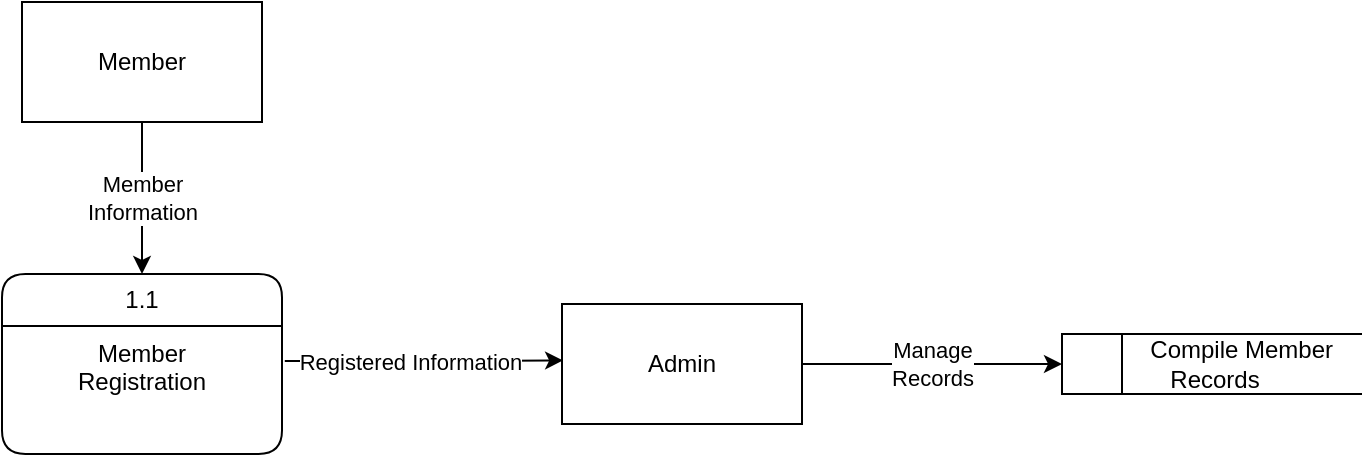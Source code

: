<mxfile version="24.4.0" type="github" pages="9">
  <diagram name="level 1 (Member Registration" id="z3cGfwZfkwhjIubWeypt">
    <mxGraphModel grid="1" page="1" gridSize="10" guides="1" tooltips="1" connect="1" arrows="1" fold="1" pageScale="1" pageWidth="850" pageHeight="1100" math="0" shadow="0">
      <root>
        <mxCell id="0" />
        <mxCell id="1" parent="0" />
        <mxCell id="EX8Zy7shsUyCUedpD0rH-1" value="Member &lt;br&gt;Information" style="edgeStyle=orthogonalEdgeStyle;rounded=0;orthogonalLoop=1;jettySize=auto;html=1;exitX=0.5;exitY=1;exitDx=0;exitDy=0;entryX=0.5;entryY=0;entryDx=0;entryDy=0;" edge="1" parent="1" source="elMBcsQxJQfE7-rjxcNW-1" target="elMBcsQxJQfE7-rjxcNW-2">
          <mxGeometry relative="1" as="geometry" />
        </mxCell>
        <mxCell id="elMBcsQxJQfE7-rjxcNW-1" value="Member " style="rounded=0;whiteSpace=wrap;html=1;" vertex="1" parent="1">
          <mxGeometry x="110" y="260" width="120" height="60" as="geometry" />
        </mxCell>
        <mxCell id="elMBcsQxJQfE7-rjxcNW-2" value="&lt;div&gt;1.1&lt;/div&gt;" style="swimlane;fontStyle=0;childLayout=stackLayout;horizontal=1;startSize=26;fillColor=none;horizontalStack=0;resizeParent=1;resizeParentMax=0;resizeLast=0;collapsible=1;marginBottom=0;whiteSpace=wrap;html=1;rounded=1;" vertex="1" parent="1">
          <mxGeometry x="100" y="396" width="140" height="90" as="geometry" />
        </mxCell>
        <mxCell id="elMBcsQxJQfE7-rjxcNW-3" value="Member &lt;br&gt;Registration" style="text;strokeColor=none;fillColor=none;align=center;verticalAlign=top;spacingLeft=4;spacingRight=4;overflow=hidden;rotatable=0;points=[[0,0.5],[1,0.5]];portConstraint=eastwest;whiteSpace=wrap;html=1;" vertex="1" parent="elMBcsQxJQfE7-rjxcNW-2">
          <mxGeometry y="26" width="140" height="64" as="geometry" />
        </mxCell>
        <mxCell id="elMBcsQxJQfE7-rjxcNW-16" value="&lt;span style=&quot;white-space: pre;&quot;&gt;&#x9;&lt;/span&gt;Compile Member Records" style="html=1;dashed=0;whiteSpace=wrap;shape=mxgraph.dfd.dataStoreID;align=center;spacingLeft=3;points=[[0,0],[0.5,0],[1,0],[0,0.5],[1,0.5],[0,1],[0.5,1],[1,1]];" vertex="1" parent="1">
          <mxGeometry x="630" y="426" width="150" height="30" as="geometry" />
        </mxCell>
        <mxCell id="elMBcsQxJQfE7-rjxcNW-20" style="edgeStyle=orthogonalEdgeStyle;rounded=0;orthogonalLoop=1;jettySize=auto;html=1;exitX=1.01;exitY=0.274;exitDx=0;exitDy=0;exitPerimeter=0;entryX=0.004;entryY=0.363;entryDx=0;entryDy=0;entryPerimeter=0;" edge="1" parent="1" source="elMBcsQxJQfE7-rjxcNW-3">
          <mxGeometry relative="1" as="geometry">
            <mxPoint x="380.56" y="439.232" as="targetPoint" />
          </mxGeometry>
        </mxCell>
        <mxCell id="elMBcsQxJQfE7-rjxcNW-21" value="Registered Information" style="edgeLabel;html=1;align=center;verticalAlign=middle;resizable=0;points=[];" vertex="1" connectable="0" parent="elMBcsQxJQfE7-rjxcNW-20">
          <mxGeometry x="-0.104" relative="1" as="geometry">
            <mxPoint as="offset" />
          </mxGeometry>
        </mxCell>
        <mxCell id="EX8Zy7shsUyCUedpD0rH-3" value="Manage &lt;br&gt;Records" style="edgeStyle=orthogonalEdgeStyle;rounded=0;orthogonalLoop=1;jettySize=auto;html=1;exitX=1;exitY=0.5;exitDx=0;exitDy=0;entryX=0;entryY=0.5;entryDx=0;entryDy=0;" edge="1" parent="1" source="EX8Zy7shsUyCUedpD0rH-2" target="elMBcsQxJQfE7-rjxcNW-16">
          <mxGeometry relative="1" as="geometry">
            <mxPoint x="700" y="436" as="targetPoint" />
          </mxGeometry>
        </mxCell>
        <mxCell id="EX8Zy7shsUyCUedpD0rH-2" value="Admin" style="rounded=0;whiteSpace=wrap;html=1;" vertex="1" parent="1">
          <mxGeometry x="380" y="411" width="120" height="60" as="geometry" />
        </mxCell>
      </root>
    </mxGraphModel>
  </diagram>
  <diagram id="8Bgsle6WBFaW4W7fLAzR" name="Level 2 (Payment)">
    <mxGraphModel grid="1" page="1" gridSize="10" guides="1" tooltips="1" connect="1" arrows="1" fold="1" pageScale="1" pageWidth="850" pageHeight="1100" math="0" shadow="0">
      <root>
        <mxCell id="0" />
        <mxCell id="1" parent="0" />
        <mxCell id="zJkR3l8xaCKapjgDyOxP-6" value="Avail Plan/ Buy product" style="edgeStyle=orthogonalEdgeStyle;rounded=0;orthogonalLoop=1;jettySize=auto;html=1;exitX=1;exitY=0.5;exitDx=0;exitDy=0;entryX=0;entryY=0.5;entryDx=0;entryDy=0;" edge="1" parent="1" source="zJkR3l8xaCKapjgDyOxP-1" target="zJkR3l8xaCKapjgDyOxP-4">
          <mxGeometry relative="1" as="geometry" />
        </mxCell>
        <mxCell id="zJkR3l8xaCKapjgDyOxP-1" value="Member" style="html=1;whiteSpace=wrap;" vertex="1" parent="1">
          <mxGeometry x="160" y="410" width="110" height="50" as="geometry" />
        </mxCell>
        <mxCell id="zJkR3l8xaCKapjgDyOxP-8" value="Amount" style="edgeStyle=orthogonalEdgeStyle;rounded=0;orthogonalLoop=1;jettySize=auto;html=1;exitX=1;exitY=0.5;exitDx=0;exitDy=0;entryX=0;entryY=0.5;entryDx=0;entryDy=0;" edge="1" parent="1" source="zJkR3l8xaCKapjgDyOxP-4" target="zJkR3l8xaCKapjgDyOxP-7">
          <mxGeometry relative="1" as="geometry" />
        </mxCell>
        <mxCell id="zJkR3l8xaCKapjgDyOxP-4" value="&lt;div&gt;2.1&lt;/div&gt;" style="swimlane;fontStyle=0;childLayout=stackLayout;horizontal=1;startSize=26;fillColor=none;horizontalStack=0;resizeParent=1;resizeParentMax=0;resizeLast=0;collapsible=1;marginBottom=0;whiteSpace=wrap;html=1;rounded=1;" vertex="1" parent="1">
          <mxGeometry x="425" y="390" width="140" height="90" as="geometry" />
        </mxCell>
        <mxCell id="zJkR3l8xaCKapjgDyOxP-5" value="&lt;div&gt;&amp;nbsp;Payment&lt;br&gt;&lt;/div&gt;" style="text;strokeColor=none;fillColor=none;align=center;verticalAlign=top;spacingLeft=4;spacingRight=4;overflow=hidden;rotatable=0;points=[[0,0.5],[1,0.5]];portConstraint=eastwest;whiteSpace=wrap;html=1;" vertex="1" parent="zJkR3l8xaCKapjgDyOxP-4">
          <mxGeometry y="26" width="140" height="64" as="geometry" />
        </mxCell>
        <mxCell id="zJkR3l8xaCKapjgDyOxP-7" value="&lt;div&gt;Admin&lt;/div&gt;" style="html=1;whiteSpace=wrap;" vertex="1" parent="1">
          <mxGeometry x="639" y="410" width="110" height="50" as="geometry" />
        </mxCell>
      </root>
    </mxGraphModel>
  </diagram>
  <diagram id="6lE6-E694tTQyDpYu1U8" name="Level 3 ( Manual Store)">
    <mxGraphModel grid="1" page="1" gridSize="10" guides="1" tooltips="1" connect="1" arrows="1" fold="1" pageScale="1" pageWidth="850" pageHeight="1100" math="0" shadow="0">
      <root>
        <mxCell id="0" />
        <mxCell id="1" parent="0" />
        <mxCell id="uYGkHv231MtDPBIHv-3o-3" value="Admin" style="html=1;dashed=0;whiteSpace=wrap;" vertex="1" parent="1">
          <mxGeometry x="98" y="270" width="100" height="50" as="geometry" />
        </mxCell>
        <mxCell id="9FlYzm3L-Niw9FdwFuEB-1" value="&lt;div&gt;3.2&lt;/div&gt;" style="swimlane;fontStyle=0;childLayout=stackLayout;horizontal=1;startSize=26;fillColor=none;horizontalStack=0;resizeParent=1;resizeParentMax=0;resizeLast=0;collapsible=1;marginBottom=0;whiteSpace=wrap;html=1;rounded=1;" vertex="1" parent="1">
          <mxGeometry x="589" y="250" width="140" height="90" as="geometry" />
        </mxCell>
        <mxCell id="9FlYzm3L-Niw9FdwFuEB-2" value="Sort Documents" style="text;strokeColor=none;fillColor=none;align=center;verticalAlign=top;spacingLeft=4;spacingRight=4;overflow=hidden;rotatable=0;points=[[0,0.5],[1,0.5]];portConstraint=eastwest;whiteSpace=wrap;html=1;" vertex="1" parent="9FlYzm3L-Niw9FdwFuEB-1">
          <mxGeometry y="26" width="140" height="64" as="geometry" />
        </mxCell>
        <mxCell id="MAay6CMEfNQml3wIyoIC-8" value="Acquire Records" style="edgeStyle=orthogonalEdgeStyle;rounded=0;orthogonalLoop=1;jettySize=auto;html=1;exitX=0.5;exitY=1;exitDx=0;exitDy=0;entryX=0.5;entryY=0;entryDx=0;entryDy=0;" edge="1" parent="1" source="9FlYzm3L-Niw9FdwFuEB-4" target="ysUQFzY5m009ouuIUF2o-1">
          <mxGeometry relative="1" as="geometry" />
        </mxCell>
        <mxCell id="9FlYzm3L-Niw9FdwFuEB-4" value="3.1" style="swimlane;fontStyle=0;childLayout=stackLayout;horizontal=1;startSize=26;fillColor=none;horizontalStack=0;resizeParent=1;resizeParentMax=0;resizeLast=0;collapsible=1;marginBottom=0;whiteSpace=wrap;html=1;rounded=1;" vertex="1" parent="1">
          <mxGeometry x="350" y="250" width="140" height="90" as="geometry" />
        </mxCell>
        <mxCell id="9FlYzm3L-Niw9FdwFuEB-5" value="&lt;div align=&quot;center&quot;&gt;Compile Documents&lt;/div&gt;" style="text;strokeColor=none;fillColor=none;align=center;verticalAlign=top;spacingLeft=4;spacingRight=4;overflow=hidden;rotatable=0;points=[[0,0.5],[1,0.5]];portConstraint=eastwest;whiteSpace=wrap;html=1;" vertex="1" parent="9FlYzm3L-Niw9FdwFuEB-4">
          <mxGeometry y="26" width="140" height="64" as="geometry" />
        </mxCell>
        <mxCell id="ysUQFzY5m009ouuIUF2o-1" value="&lt;div align=&quot;center&quot;&gt;&amp;nbsp;&amp;nbsp;&amp;nbsp; Member Record&lt;/div&gt;" style="html=1;dashed=0;whiteSpace=wrap;shape=mxgraph.dfd.dataStoreID;align=center;spacingLeft=3;points=[[0,0],[0.5,0],[1,0],[0,0.5],[1,0.5],[0,1],[0.5,1],[1,1]];" vertex="1" parent="1">
          <mxGeometry x="355" y="410" width="130" height="30" as="geometry" />
        </mxCell>
        <mxCell id="MAay6CMEfNQml3wIyoIC-3" style="edgeStyle=orthogonalEdgeStyle;rounded=0;orthogonalLoop=1;jettySize=auto;html=1;exitX=1;exitY=0.5;exitDx=0;exitDy=0;entryX=0.012;entryY=0.29;entryDx=0;entryDy=0;entryPerimeter=0;" edge="1" parent="1" source="uYGkHv231MtDPBIHv-3o-3" target="9FlYzm3L-Niw9FdwFuEB-5">
          <mxGeometry relative="1" as="geometry" />
        </mxCell>
        <mxCell id="MAay6CMEfNQml3wIyoIC-9" value="Registered Documents" style="edgeLabel;html=1;align=center;verticalAlign=middle;resizable=0;points=[];" vertex="1" connectable="0" parent="MAay6CMEfNQml3wIyoIC-3">
          <mxGeometry x="-0.078" relative="1" as="geometry">
            <mxPoint as="offset" />
          </mxGeometry>
        </mxCell>
        <mxCell id="MAay6CMEfNQml3wIyoIC-5" style="edgeStyle=orthogonalEdgeStyle;rounded=0;orthogonalLoop=1;jettySize=auto;html=1;" edge="1" parent="1" source="9FlYzm3L-Niw9FdwFuEB-5">
          <mxGeometry relative="1" as="geometry">
            <mxPoint x="589" y="290" as="targetPoint" />
            <Array as="points">
              <mxPoint x="589" y="290" />
            </Array>
          </mxGeometry>
        </mxCell>
        <mxCell id="MAay6CMEfNQml3wIyoIC-10" value="Process" style="edgeLabel;html=1;align=center;verticalAlign=middle;resizable=0;points=[];" vertex="1" connectable="0" parent="MAay6CMEfNQml3wIyoIC-5">
          <mxGeometry x="-0.099" y="-1" relative="1" as="geometry">
            <mxPoint as="offset" />
          </mxGeometry>
        </mxCell>
      </root>
    </mxGraphModel>
  </diagram>
  <diagram id="l3zGeIQ83unhhCivGkPK" name="Level 4 ( Manage Records)">
    <mxGraphModel grid="1" page="1" gridSize="10" guides="1" tooltips="1" connect="1" arrows="1" fold="1" pageScale="1" pageWidth="850" pageHeight="1100" math="0" shadow="0">
      <root>
        <mxCell id="0" />
        <mxCell id="1" parent="0" />
        <mxCell id="NJ-RLdBVNXEjMfkLDDs8-1" value="&lt;div&gt;Admin&lt;/div&gt;" style="html=1;dashed=0;whiteSpace=wrap;" vertex="1" parent="1">
          <mxGeometry x="150" y="290" width="100" height="50" as="geometry" />
        </mxCell>
        <mxCell id="1fiFuisA9kMhZ1zlt4ey-2" style="edgeStyle=orthogonalEdgeStyle;rounded=0;orthogonalLoop=1;jettySize=auto;html=1;exitX=0.993;exitY=0.611;exitDx=0;exitDy=0;entryX=0;entryY=0.5;entryDx=0;entryDy=0;exitPerimeter=0;" edge="1" parent="1" source="NJ-RLdBVNXEjMfkLDDs8-3" target="IFn_Pw0gvKs8p81vNsn0-3">
          <mxGeometry relative="1" as="geometry">
            <mxPoint x="590" y="315" as="targetPoint" />
          </mxGeometry>
        </mxCell>
        <mxCell id="IFn_Pw0gvKs8p81vNsn0-6" value="Manage Record" style="edgeLabel;html=1;align=center;verticalAlign=middle;resizable=0;points=[];" vertex="1" connectable="0" parent="1fiFuisA9kMhZ1zlt4ey-2">
          <mxGeometry x="-0.223" relative="1" as="geometry">
            <mxPoint x="8" as="offset" />
          </mxGeometry>
        </mxCell>
        <mxCell id="IFn_Pw0gvKs8p81vNsn0-5" value="Manage Record" style="edgeStyle=orthogonalEdgeStyle;rounded=0;orthogonalLoop=1;jettySize=auto;html=1;exitX=1.003;exitY=0.067;exitDx=0;exitDy=0;exitPerimeter=0;entryX=0;entryY=0.667;entryDx=0;entryDy=0;entryPerimeter=0;" edge="1" parent="1" source="NJ-RLdBVNXEjMfkLDDs8-3" target="IFn_Pw0gvKs8p81vNsn0-1">
          <mxGeometry x="0.087" relative="1" as="geometry">
            <mxPoint x="510" y="292.5" as="sourcePoint" />
            <mxPoint x="698" y="255.0" as="targetPoint" />
            <Array as="points">
              <mxPoint x="520" y="300" />
            </Array>
            <mxPoint as="offset" />
          </mxGeometry>
        </mxCell>
        <mxCell id="VgLJdrnY-NW6ijDQh8pk-2" style="edgeStyle=orthogonalEdgeStyle;rounded=0;orthogonalLoop=1;jettySize=auto;html=1;entryX=0.5;entryY=0;entryDx=0;entryDy=0;exitX=0.48;exitY=1.005;exitDx=0;exitDy=0;exitPerimeter=0;" edge="1" parent="1" source="NJ-RLdBVNXEjMfkLDDs8-3" target="VgLJdrnY-NW6ijDQh8pk-1">
          <mxGeometry relative="1" as="geometry">
            <mxPoint x="430" y="400" as="sourcePoint" />
          </mxGeometry>
        </mxCell>
        <mxCell id="VgLJdrnY-NW6ijDQh8pk-3" value="Manage Record" style="edgeLabel;html=1;align=center;verticalAlign=middle;resizable=0;points=[];" vertex="1" connectable="0" parent="VgLJdrnY-NW6ijDQh8pk-2">
          <mxGeometry x="0.106" relative="1" as="geometry">
            <mxPoint x="15" as="offset" />
          </mxGeometry>
        </mxCell>
        <mxCell id="mXD3f7PGPavrvpgRJRqs-4" value="Manage Record" style="edgeStyle=orthogonalEdgeStyle;rounded=0;orthogonalLoop=1;jettySize=auto;html=1;exitX=0.5;exitY=0;exitDx=0;exitDy=0;entryX=0.5;entryY=1;entryDx=0;entryDy=0;" edge="1" parent="1" source="NJ-RLdBVNXEjMfkLDDs8-2" target="mXD3f7PGPavrvpgRJRqs-3">
          <mxGeometry x="0.208" relative="1" as="geometry">
            <mxPoint as="offset" />
          </mxGeometry>
        </mxCell>
        <mxCell id="NJ-RLdBVNXEjMfkLDDs8-2" value="4.1" style="swimlane;fontStyle=0;childLayout=stackLayout;horizontal=1;startSize=26;fillColor=none;horizontalStack=0;resizeParent=1;resizeParentMax=0;resizeLast=0;collapsible=1;marginBottom=0;whiteSpace=wrap;html=1;rounded=1;" vertex="1" parent="1">
          <mxGeometry x="370" y="270" width="140" height="90" as="geometry" />
        </mxCell>
        <mxCell id="1fiFuisA9kMhZ1zlt4ey-1" value="Access Records" style="edgeStyle=orthogonalEdgeStyle;rounded=0;orthogonalLoop=1;jettySize=auto;html=1;exitX=1;exitY=0.5;exitDx=0;exitDy=0;entryX=0.007;entryY=0.297;entryDx=0;entryDy=0;entryPerimeter=0;" edge="1" parent="1" source="NJ-RLdBVNXEjMfkLDDs8-1" target="NJ-RLdBVNXEjMfkLDDs8-3">
          <mxGeometry relative="1" as="geometry" />
        </mxCell>
        <mxCell id="IFn_Pw0gvKs8p81vNsn0-1" value="&lt;div align=&quot;center&quot;&gt;&amp;nbsp;&amp;nbsp;&amp;nbsp;&amp;nbsp;&amp;nbsp; Member Records&lt;br&gt;&lt;/div&gt;" style="html=1;dashed=0;whiteSpace=wrap;shape=mxgraph.dfd.dataStoreID;align=center;spacingLeft=3;points=[[0,0],[0.5,0],[1,0],[0,0.5],[1,0.5],[0,1],[0.5,1],[1,1]];" vertex="1" parent="1">
          <mxGeometry x="620" y="280" width="140" height="30" as="geometry" />
        </mxCell>
        <mxCell id="IFn_Pw0gvKs8p81vNsn0-3" value="&amp;nbsp;&amp;nbsp;&amp;nbsp;&amp;nbsp;&amp;nbsp;&amp;nbsp;&amp;nbsp;&amp;nbsp; Product Records" style="html=1;dashed=0;whiteSpace=wrap;shape=mxgraph.dfd.dataStoreID;align=left;spacingLeft=3;points=[[0,0],[0.5,0],[1,0],[0,0.5],[1,0.5],[0,1],[0.5,1],[1,1]];" vertex="1" parent="1">
          <mxGeometry x="620" y="320" width="140" height="30" as="geometry" />
        </mxCell>
        <mxCell id="VgLJdrnY-NW6ijDQh8pk-1" value="&amp;nbsp;&amp;nbsp;&amp;nbsp;&amp;nbsp;&amp;nbsp;&amp;nbsp;&amp;nbsp;&amp;nbsp; Coach Records" style="html=1;dashed=0;whiteSpace=wrap;shape=mxgraph.dfd.dataStoreID;align=left;spacingLeft=3;points=[[0,0],[0.5,0],[1,0],[0,0.5],[1,0.5],[0,1],[0.5,1],[1,1]];" vertex="1" parent="1">
          <mxGeometry x="367" y="420" width="140" height="30" as="geometry" />
        </mxCell>
        <mxCell id="NJ-RLdBVNXEjMfkLDDs8-3" value="&lt;div&gt;Manage&lt;br&gt;&lt;/div&gt;&lt;div&gt;Records&lt;br&gt;&lt;/div&gt;" style="text;strokeColor=none;fillColor=none;align=center;verticalAlign=top;spacingLeft=4;spacingRight=4;overflow=hidden;rotatable=0;points=[[0,0.5],[1,0.5]];portConstraint=eastwest;whiteSpace=wrap;html=1;" vertex="1" parent="1">
          <mxGeometry x="370" y="296" width="140" height="64" as="geometry" />
        </mxCell>
        <mxCell id="mXD3f7PGPavrvpgRJRqs-3" value="&lt;div align=&quot;center&quot;&gt;&amp;nbsp;&amp;nbsp;&amp;nbsp;&amp;nbsp;&amp;nbsp; Gym Equipment&amp;nbsp;&amp;nbsp;&amp;nbsp;&amp;nbsp;&amp;nbsp; Records&lt;br&gt;&lt;/div&gt;" style="html=1;dashed=0;whiteSpace=wrap;shape=mxgraph.dfd.dataStoreID;align=center;spacingLeft=3;points=[[0,0],[0.5,0],[1,0],[0,0.5],[1,0.5],[0,1],[0.5,1],[1,1]];" vertex="1" parent="1">
          <mxGeometry x="370" y="190" width="140" height="30" as="geometry" />
        </mxCell>
      </root>
    </mxGraphModel>
  </diagram>
  <diagram id="a6SmZoKrGqRR1eTZBIgX" name="Level 5 (Coach Registration)">
    <mxGraphModel grid="1" page="1" gridSize="10" guides="1" tooltips="1" connect="1" arrows="1" fold="1" pageScale="1" pageWidth="850" pageHeight="1100" math="0" shadow="0">
      <root>
        <mxCell id="0" />
        <mxCell id="1" parent="0" />
        <mxCell id="aNdpK6WgqBrPWAWCSbIw-1" value="Admin " style="html=1;dashed=0;whiteSpace=wrap;" vertex="1" parent="1">
          <mxGeometry x="100" y="350" width="100" height="50" as="geometry" />
        </mxCell>
        <mxCell id="4Jaw1SRWJ76kC8xr8qXb-1" value="Register" style="edgeStyle=orthogonalEdgeStyle;rounded=0;orthogonalLoop=1;jettySize=auto;html=1;exitX=1;exitY=0.5;exitDx=0;exitDy=0;entryX=0.007;entryY=0.297;entryDx=0;entryDy=0;entryPerimeter=0;" edge="1" parent="1" source="aNdpK6WgqBrPWAWCSbIw-1">
          <mxGeometry relative="1" as="geometry">
            <mxPoint x="350.98" y="375.008" as="targetPoint" />
          </mxGeometry>
        </mxCell>
        <mxCell id="dMRQkGLPiDAvPxZtel-j-2" value="Save" style="edgeStyle=orthogonalEdgeStyle;rounded=0;orthogonalLoop=1;jettySize=auto;html=1;exitX=1;exitY=0.5;exitDx=0;exitDy=0;entryX=0;entryY=0.5;entryDx=0;entryDy=0;" edge="1" parent="1" source="JQ83hAYIvKhdOY6tjY-O-1" target="dMRQkGLPiDAvPxZtel-j-1">
          <mxGeometry relative="1" as="geometry">
            <mxPoint as="offset" />
          </mxGeometry>
        </mxCell>
        <mxCell id="JQ83hAYIvKhdOY6tjY-O-1" value="5.1" style="swimlane;fontStyle=0;childLayout=stackLayout;horizontal=1;startSize=26;fillColor=none;horizontalStack=0;resizeParent=1;resizeParentMax=0;resizeLast=0;collapsible=1;marginBottom=0;whiteSpace=wrap;html=1;rounded=1;" vertex="1" parent="1">
          <mxGeometry x="350" y="330" width="140" height="90" as="geometry" />
        </mxCell>
        <mxCell id="JQ83hAYIvKhdOY6tjY-O-2" value="Register Coach Information" style="text;strokeColor=none;fillColor=none;align=center;verticalAlign=top;spacingLeft=4;spacingRight=4;overflow=hidden;rotatable=0;points=[[0,0.5],[1,0.5]];portConstraint=eastwest;whiteSpace=wrap;html=1;" vertex="1" parent="JQ83hAYIvKhdOY6tjY-O-1">
          <mxGeometry y="26" width="140" height="64" as="geometry" />
        </mxCell>
        <mxCell id="dMRQkGLPiDAvPxZtel-j-1" value="&amp;nbsp;&amp;nbsp;&amp;nbsp;&amp;nbsp;&amp;nbsp;&amp;nbsp;&amp;nbsp;&amp;nbsp; Coach Record" style="html=1;dashed=0;whiteSpace=wrap;shape=mxgraph.dfd.dataStoreID;align=left;spacingLeft=3;points=[[0,0],[0.5,0],[1,0],[0,0.5],[1,0.5],[0,1],[0.5,1],[1,1]];" vertex="1" parent="1">
          <mxGeometry x="604" y="360" width="116" height="30" as="geometry" />
        </mxCell>
      </root>
    </mxGraphModel>
  </diagram>
  <diagram id="s9CoTMTmF1WTMB8h3FyP" name="Level 6 ( Product)">
    <mxGraphModel grid="1" page="1" gridSize="10" guides="1" tooltips="1" connect="1" arrows="1" fold="1" pageScale="1" pageWidth="850" pageHeight="1100" math="0" shadow="0">
      <root>
        <mxCell id="0" />
        <mxCell id="1" parent="0" />
        <mxCell id="o34skNcHhkYIbtj5CVax-1" value="Admin" style="html=1;dashed=0;whiteSpace=wrap;" vertex="1" parent="1">
          <mxGeometry x="111" y="210" width="100" height="50" as="geometry" />
        </mxCell>
        <mxCell id="o34skNcHhkYIbtj5CVax-2" value="&lt;div&gt;6.1&lt;/div&gt;" style="swimlane;fontStyle=0;childLayout=stackLayout;horizontal=1;startSize=26;fillColor=none;horizontalStack=0;resizeParent=1;resizeParentMax=0;resizeLast=0;collapsible=1;marginBottom=0;whiteSpace=wrap;html=1;rounded=1;" vertex="1" parent="1">
          <mxGeometry x="360" y="190" width="140" height="90" as="geometry" />
        </mxCell>
        <mxCell id="o34skNcHhkYIbtj5CVax-3" value="Add Products" style="text;strokeColor=none;fillColor=none;align=center;verticalAlign=top;spacingLeft=4;spacingRight=4;overflow=hidden;rotatable=0;points=[[0,0.5],[1,0.5]];portConstraint=eastwest;whiteSpace=wrap;html=1;" vertex="1" parent="o34skNcHhkYIbtj5CVax-2">
          <mxGeometry y="26" width="140" height="64" as="geometry" />
        </mxCell>
        <mxCell id="Du3wHev5yOtMy9_J-NqI-8" value="Input product details" style="edgeStyle=orthogonalEdgeStyle;rounded=0;orthogonalLoop=1;jettySize=auto;html=1;exitX=1;exitY=0.5;exitDx=0;exitDy=0;entryX=0;entryY=0.299;entryDx=0;entryDy=0;entryPerimeter=0;" edge="1" parent="1" source="o34skNcHhkYIbtj5CVax-1" target="o34skNcHhkYIbtj5CVax-3">
          <mxGeometry relative="1" as="geometry" />
        </mxCell>
        <mxCell id="Du3wHev5yOtMy9_J-NqI-9" value="Save Information" style="edgeStyle=orthogonalEdgeStyle;rounded=0;orthogonalLoop=1;jettySize=auto;html=1;exitX=1;exitY=0.5;exitDx=0;exitDy=0;entryX=0.004;entryY=0.288;entryDx=0;entryDy=0;entryPerimeter=0;" edge="1" parent="1" source="o34skNcHhkYIbtj5CVax-2">
          <mxGeometry relative="1" as="geometry">
            <mxPoint x="638.56" y="234.432" as="targetPoint" />
          </mxGeometry>
        </mxCell>
        <mxCell id="Q2jAUix9p50jg2i1Cs7r-1" value="&amp;nbsp;&amp;nbsp;&amp;nbsp;&amp;nbsp;&amp;nbsp;&amp;nbsp;&amp;nbsp;&amp;nbsp; Product Inventory" style="html=1;dashed=0;whiteSpace=wrap;shape=mxgraph.dfd.dataStoreID;align=left;spacingLeft=3;points=[[0,0],[0.5,0],[1,0],[0,0.5],[1,0.5],[0,1],[0.5,1],[1,1]];" vertex="1" parent="1">
          <mxGeometry x="640" y="220" width="146" height="30" as="geometry" />
        </mxCell>
      </root>
    </mxGraphModel>
  </diagram>
  <diagram id="mXVfxUXH62noX8VDHMR_" name="Level 7 ( Purchased Product)">
    <mxGraphModel grid="1" page="1" gridSize="10" guides="1" tooltips="1" connect="1" arrows="1" fold="1" pageScale="1" pageWidth="850" pageHeight="1100" math="0" shadow="0">
      <root>
        <mxCell id="0" />
        <mxCell id="1" parent="0" />
        <mxCell id="4tfBfzYOBOgy_aukNtXc-1" value="Member" style="html=1;dashed=0;whiteSpace=wrap;" vertex="1" parent="1">
          <mxGeometry x="320" y="535" width="100" height="50" as="geometry" />
        </mxCell>
        <mxCell id="4tfBfzYOBOgy_aukNtXc-2" value="&amp;nbsp;&amp;nbsp;&amp;nbsp;&amp;nbsp;&amp;nbsp;&amp;nbsp;&amp;nbsp;&amp;nbsp; Product Records" style="html=1;dashed=0;whiteSpace=wrap;shape=mxgraph.dfd.dataStoreID;align=left;spacingLeft=3;points=[[0,0],[0.5,0],[1,0],[0,0.5],[1,0.5],[0,1],[0.5,1],[1,1]];" vertex="1" parent="1">
          <mxGeometry x="1338" y="548" width="140" height="30" as="geometry" />
        </mxCell>
        <mxCell id="EMIVLLwNcJoATEvth9qD-1" value="&lt;div&gt;7.1&lt;/div&gt;" style="swimlane;fontStyle=0;childLayout=stackLayout;horizontal=1;startSize=26;fillColor=none;horizontalStack=0;resizeParent=1;resizeParentMax=0;resizeLast=0;collapsible=1;marginBottom=0;whiteSpace=wrap;html=1;rounded=1;" vertex="1" parent="1">
          <mxGeometry x="575" y="505" width="140" height="90" as="geometry" />
        </mxCell>
        <mxCell id="EMIVLLwNcJoATEvth9qD-2" value="Product" style="text;strokeColor=none;fillColor=none;align=center;verticalAlign=top;spacingLeft=4;spacingRight=4;overflow=hidden;rotatable=0;points=[[0,0.5],[1,0.5]];portConstraint=eastwest;whiteSpace=wrap;html=1;" vertex="1" parent="EMIVLLwNcJoATEvth9qD-1">
          <mxGeometry y="26" width="140" height="64" as="geometry" />
        </mxCell>
        <mxCell id="EMIVLLwNcJoATEvth9qD-5" value="Inquire" style="edgeStyle=orthogonalEdgeStyle;rounded=0;orthogonalLoop=1;jettySize=auto;html=1;entryX=-0.002;entryY=0.464;entryDx=0;entryDy=0;entryPerimeter=0;" edge="1" parent="1" source="4tfBfzYOBOgy_aukNtXc-1" target="EMIVLLwNcJoATEvth9qD-2">
          <mxGeometry relative="1" as="geometry" />
        </mxCell>
        <mxCell id="EMIVLLwNcJoATEvth9qD-6" value="7.2" style="swimlane;fontStyle=0;childLayout=stackLayout;horizontal=1;startSize=26;fillColor=none;horizontalStack=0;resizeParent=1;resizeParentMax=0;resizeLast=0;collapsible=1;marginBottom=0;whiteSpace=wrap;html=1;rounded=1;" vertex="1" parent="1">
          <mxGeometry x="840" y="505" width="140" height="90" as="geometry" />
        </mxCell>
        <mxCell id="EMIVLLwNcJoATEvth9qD-7" value="Payment" style="text;strokeColor=none;fillColor=none;align=center;verticalAlign=top;spacingLeft=4;spacingRight=4;overflow=hidden;rotatable=0;points=[[0,0.5],[1,0.5]];portConstraint=eastwest;whiteSpace=wrap;html=1;" vertex="1" parent="EMIVLLwNcJoATEvth9qD-6">
          <mxGeometry y="26" width="140" height="64" as="geometry" />
        </mxCell>
        <mxCell id="EMIVLLwNcJoATEvth9qD-8" value="7.3" style="swimlane;fontStyle=0;childLayout=stackLayout;horizontal=1;startSize=26;fillColor=none;horizontalStack=0;resizeParent=1;resizeParentMax=0;resizeLast=0;collapsible=1;marginBottom=0;whiteSpace=wrap;html=1;rounded=1;" vertex="1" parent="1">
          <mxGeometry x="1090" y="505" width="140" height="90" as="geometry" />
        </mxCell>
        <mxCell id="EMIVLLwNcJoATEvth9qD-9" value="Purchase &lt;br&gt;Product" style="text;strokeColor=none;fillColor=none;align=center;verticalAlign=top;spacingLeft=4;spacingRight=4;overflow=hidden;rotatable=0;points=[[0,0.5],[1,0.5]];portConstraint=eastwest;whiteSpace=wrap;html=1;" vertex="1" parent="EMIVLLwNcJoATEvth9qD-8">
          <mxGeometry y="26" width="140" height="64" as="geometry" />
        </mxCell>
        <mxCell id="VvSktHclRCZyt8rdjWFe-1" value="Product details" style="edgeStyle=orthogonalEdgeStyle;rounded=0;orthogonalLoop=1;jettySize=auto;html=1;" edge="1" parent="1" source="EMIVLLwNcJoATEvth9qD-2" target="EMIVLLwNcJoATEvth9qD-7">
          <mxGeometry relative="1" as="geometry" />
        </mxCell>
        <mxCell id="VvSktHclRCZyt8rdjWFe-2" value="&amp;nbsp;" style="edgeStyle=orthogonalEdgeStyle;rounded=0;orthogonalLoop=1;jettySize=auto;html=1;" edge="1" parent="1" source="EMIVLLwNcJoATEvth9qD-7" target="EMIVLLwNcJoATEvth9qD-9">
          <mxGeometry relative="1" as="geometry" />
        </mxCell>
        <mxCell id="YXIpDRQOvIRI8JUqafxw-1" value="Purchased" style="edgeLabel;html=1;align=center;verticalAlign=middle;resizable=0;points=[];" vertex="1" connectable="0" parent="VvSktHclRCZyt8rdjWFe-2">
          <mxGeometry x="0.19" relative="1" as="geometry">
            <mxPoint x="-16" as="offset" />
          </mxGeometry>
        </mxCell>
        <mxCell id="VvSktHclRCZyt8rdjWFe-6" value="Update" style="edgeStyle=orthogonalEdgeStyle;rounded=0;orthogonalLoop=1;jettySize=auto;html=1;entryX=0;entryY=0.5;entryDx=0;entryDy=0;" edge="1" parent="1" source="EMIVLLwNcJoATEvth9qD-9" target="4tfBfzYOBOgy_aukNtXc-2">
          <mxGeometry relative="1" as="geometry" />
        </mxCell>
      </root>
    </mxGraphModel>
  </diagram>
  <diagram id="vZ23orxCnvXBri1TCO8d" name="Level 8 ( Equipment Purchase)">
    <mxGraphModel dx="969" dy="536" grid="1" gridSize="10" guides="1" tooltips="1" connect="1" arrows="1" fold="1" page="1" pageScale="1" pageWidth="850" pageHeight="1100" math="0" shadow="0">
      <root>
        <mxCell id="0" />
        <mxCell id="1" parent="0" />
        <mxCell id="XMQXbS2zX25QgithHaK3-1" value="Admin" style="html=1;dashed=0;whiteSpace=wrap;" vertex="1" parent="1">
          <mxGeometry x="80" y="230" width="100" height="50" as="geometry" />
        </mxCell>
        <mxCell id="XMQXbS2zX25QgithHaK3-2" value="8.1" style="swimlane;fontStyle=0;childLayout=stackLayout;horizontal=1;startSize=26;fillColor=none;horizontalStack=0;resizeParent=1;resizeParentMax=0;resizeLast=0;collapsible=1;marginBottom=0;whiteSpace=wrap;html=1;rounded=1;" vertex="1" parent="1">
          <mxGeometry x="310" y="211" width="140" height="90" as="geometry" />
        </mxCell>
        <mxCell id="XMQXbS2zX25QgithHaK3-3" value="Add &lt;br&gt;Gym Epuipment" style="text;strokeColor=none;fillColor=none;align=center;verticalAlign=top;spacingLeft=4;spacingRight=4;overflow=hidden;rotatable=0;points=[[0,0.5],[1,0.5]];portConstraint=eastwest;whiteSpace=wrap;html=1;" vertex="1" parent="XMQXbS2zX25QgithHaK3-2">
          <mxGeometry y="26" width="140" height="64" as="geometry" />
        </mxCell>
        <mxCell id="NTblh4Joc5dRuefGxfjI-1" value="Equipment Details" style="edgeStyle=orthogonalEdgeStyle;rounded=0;orthogonalLoop=1;jettySize=auto;html=1;entryX=0.007;entryY=0.281;entryDx=0;entryDy=0;entryPerimeter=0;" edge="1" parent="1" source="XMQXbS2zX25QgithHaK3-1" target="XMQXbS2zX25QgithHaK3-3">
          <mxGeometry relative="1" as="geometry" />
        </mxCell>
        <mxCell id="NTblh4Joc5dRuefGxfjI-8" value="Save Information" style="edgeStyle=orthogonalEdgeStyle;rounded=0;orthogonalLoop=1;jettySize=auto;html=1;entryX=0.007;entryY=0.298;entryDx=0;entryDy=0;entryPerimeter=0;" edge="1" parent="1" source="XMQXbS2zX25QgithHaK3-2">
          <mxGeometry relative="1" as="geometry">
            <mxPoint x="560.98" y="256.072" as="targetPoint" />
          </mxGeometry>
        </mxCell>
        <mxCell id="sDDV5CWy7WVVrk7JkCrk-1" value="&amp;nbsp;&amp;nbsp;&amp;nbsp;&amp;nbsp;&amp;nbsp;&amp;nbsp;&amp;nbsp;&amp;nbsp; Gym Equipment Inventory" style="html=1;dashed=0;whiteSpace=wrap;shape=mxgraph.dfd.dataStoreID;align=left;spacingLeft=3;points=[[0,0],[0.5,0],[1,0],[0,0.5],[1,0.5],[0,1],[0.5,1],[1,1]];" vertex="1" parent="1">
          <mxGeometry x="560" y="240" width="190" height="30" as="geometry" />
        </mxCell>
      </root>
    </mxGraphModel>
  </diagram>
  <diagram id="zX5cx807GDmAhQDH0rzG" name="Level 11 ( Gym Equipment Record)">
    <mxGraphModel grid="1" page="1" gridSize="10" guides="1" tooltips="1" connect="1" arrows="1" fold="1" pageScale="1" pageWidth="850" pageHeight="1100" math="0" shadow="0">
      <root>
        <mxCell id="0" />
        <mxCell id="1" parent="0" />
        <mxCell id="ZRUVKPpUZsjhZxhe9DQF-1" value="Admin" style="html=1;dashed=0;whiteSpace=wrap;" vertex="1" parent="1">
          <mxGeometry x="170" y="310" width="100" height="50" as="geometry" />
        </mxCell>
        <mxCell id="ZRUVKPpUZsjhZxhe9DQF-2" value="11.1" style="swimlane;fontStyle=0;childLayout=stackLayout;horizontal=1;startSize=26;fillColor=none;horizontalStack=0;resizeParent=1;resizeParentMax=0;resizeLast=0;collapsible=1;marginBottom=0;whiteSpace=wrap;html=1;rounded=1;" vertex="1" parent="1">
          <mxGeometry x="370" y="290" width="140" height="90" as="geometry" />
        </mxCell>
        <mxCell id="ZRUVKPpUZsjhZxhe9DQF-3" value="&lt;div&gt;Purchased&lt;br&gt;&lt;/div&gt;&lt;div&gt;Gym Equipment &lt;br&gt;&lt;/div&gt;" style="text;strokeColor=none;fillColor=none;align=center;verticalAlign=top;spacingLeft=4;spacingRight=4;overflow=hidden;rotatable=0;points=[[0,0.5],[1,0.5]];portConstraint=eastwest;whiteSpace=wrap;html=1;" vertex="1" parent="ZRUVKPpUZsjhZxhe9DQF-2">
          <mxGeometry y="26" width="140" height="64" as="geometry" />
        </mxCell>
        <mxCell id="WcPHfYvK3AYB3ClKl_m8-1" value="11.2" style="swimlane;fontStyle=0;childLayout=stackLayout;horizontal=1;startSize=26;fillColor=none;horizontalStack=0;resizeParent=1;resizeParentMax=0;resizeLast=0;collapsible=1;marginBottom=0;whiteSpace=wrap;html=1;rounded=1;" vertex="1" parent="1">
          <mxGeometry x="614" y="290" width="140" height="90" as="geometry" />
        </mxCell>
        <mxCell id="WcPHfYvK3AYB3ClKl_m8-2" value="Equipment Information" style="text;strokeColor=none;fillColor=none;align=center;verticalAlign=top;spacingLeft=4;spacingRight=4;overflow=hidden;rotatable=0;points=[[0,0.5],[1,0.5]];portConstraint=eastwest;whiteSpace=wrap;html=1;" vertex="1" parent="WcPHfYvK3AYB3ClKl_m8-1">
          <mxGeometry y="26" width="140" height="64" as="geometry" />
        </mxCell>
        <mxCell id="UapzBIyRR396OK_al6WL-2" value="Record" style="edgeStyle=orthogonalEdgeStyle;rounded=0;orthogonalLoop=1;jettySize=auto;html=1;" edge="1" parent="1" source="WcPHfYvK3AYB3ClKl_m8-3" target="UapzBIyRR396OK_al6WL-1">
          <mxGeometry relative="1" as="geometry" />
        </mxCell>
        <mxCell id="WcPHfYvK3AYB3ClKl_m8-3" value="11.3" style="swimlane;fontStyle=0;childLayout=stackLayout;horizontal=1;startSize=26;fillColor=none;horizontalStack=0;resizeParent=1;resizeParentMax=0;resizeLast=0;collapsible=1;marginBottom=0;whiteSpace=wrap;html=1;rounded=1;" vertex="1" parent="1">
          <mxGeometry x="860" y="290" width="140" height="90" as="geometry" />
        </mxCell>
        <mxCell id="WcPHfYvK3AYB3ClKl_m8-4" value="Register Equipment " style="text;strokeColor=none;fillColor=none;align=center;verticalAlign=top;spacingLeft=4;spacingRight=4;overflow=hidden;rotatable=0;points=[[0,0.5],[1,0.5]];portConstraint=eastwest;whiteSpace=wrap;html=1;" vertex="1" parent="WcPHfYvK3AYB3ClKl_m8-3">
          <mxGeometry y="26" width="140" height="64" as="geometry" />
        </mxCell>
        <mxCell id="S_FUYnc78UO_2h7HNNHc-1" value="Manage" style="edgeStyle=orthogonalEdgeStyle;rounded=0;orthogonalLoop=1;jettySize=auto;html=1;exitX=1;exitY=0.5;exitDx=0;exitDy=0;entryX=-0.005;entryY=0.308;entryDx=0;entryDy=0;entryPerimeter=0;" edge="1" parent="1" source="ZRUVKPpUZsjhZxhe9DQF-1" target="ZRUVKPpUZsjhZxhe9DQF-3">
          <mxGeometry relative="1" as="geometry" />
        </mxCell>
        <mxCell id="S_FUYnc78UO_2h7HNNHc-2" value="Get Info" style="edgeStyle=orthogonalEdgeStyle;rounded=0;orthogonalLoop=1;jettySize=auto;html=1;entryX=0.014;entryY=0.297;entryDx=0;entryDy=0;entryPerimeter=0;" edge="1" parent="1" source="ZRUVKPpUZsjhZxhe9DQF-2" target="WcPHfYvK3AYB3ClKl_m8-2">
          <mxGeometry relative="1" as="geometry" />
        </mxCell>
        <mxCell id="S_FUYnc78UO_2h7HNNHc-3" value="Insert Info" style="edgeStyle=orthogonalEdgeStyle;rounded=0;orthogonalLoop=1;jettySize=auto;html=1;entryX=-0.003;entryY=0.313;entryDx=0;entryDy=0;entryPerimeter=0;" edge="1" parent="1" source="WcPHfYvK3AYB3ClKl_m8-1" target="WcPHfYvK3AYB3ClKl_m8-4">
          <mxGeometry relative="1" as="geometry" />
        </mxCell>
        <mxCell id="UapzBIyRR396OK_al6WL-1" value="&lt;div align=&quot;center&quot;&gt;&amp;nbsp;&amp;nbsp;&amp;nbsp;&amp;nbsp;&amp;nbsp; Gym Equipment&amp;nbsp;&amp;nbsp;&amp;nbsp;&amp;nbsp;&amp;nbsp; Records&lt;br&gt;&lt;/div&gt;" style="html=1;dashed=0;whiteSpace=wrap;shape=mxgraph.dfd.dataStoreID;align=center;spacingLeft=3;points=[[0,0],[0.5,0],[1,0],[0,0.5],[1,0.5],[0,1],[0.5,1],[1,1]];" vertex="1" parent="1">
          <mxGeometry x="1100" y="320" width="140" height="30" as="geometry" />
        </mxCell>
      </root>
    </mxGraphModel>
  </diagram>
</mxfile>
